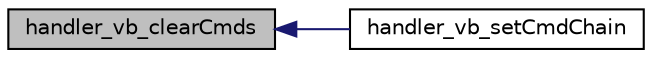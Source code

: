 digraph "handler_vb_clearCmds"
{
  edge [fontname="Helvetica",fontsize="10",labelfontname="Helvetica",labelfontsize="10"];
  node [fontname="Helvetica",fontsize="10",shape=record];
  rankdir="LR";
  Node40 [label="handler_vb_clearCmds",height=0.2,width=0.4,color="black", fillcolor="grey75", style="filled", fontcolor="black"];
  Node40 -> Node41 [dir="back",color="midnightblue",fontsize="10",style="solid",fontname="Helvetica"];
  Node41 [label="handler_vb_setCmdChain",height=0.2,width=0.4,color="black", fillcolor="white", style="filled",URL="$handler__vb_8h.html#a456dc640634859d2e15662484b8bd068",tooltip="Set current root of VB command chain. "];
}
